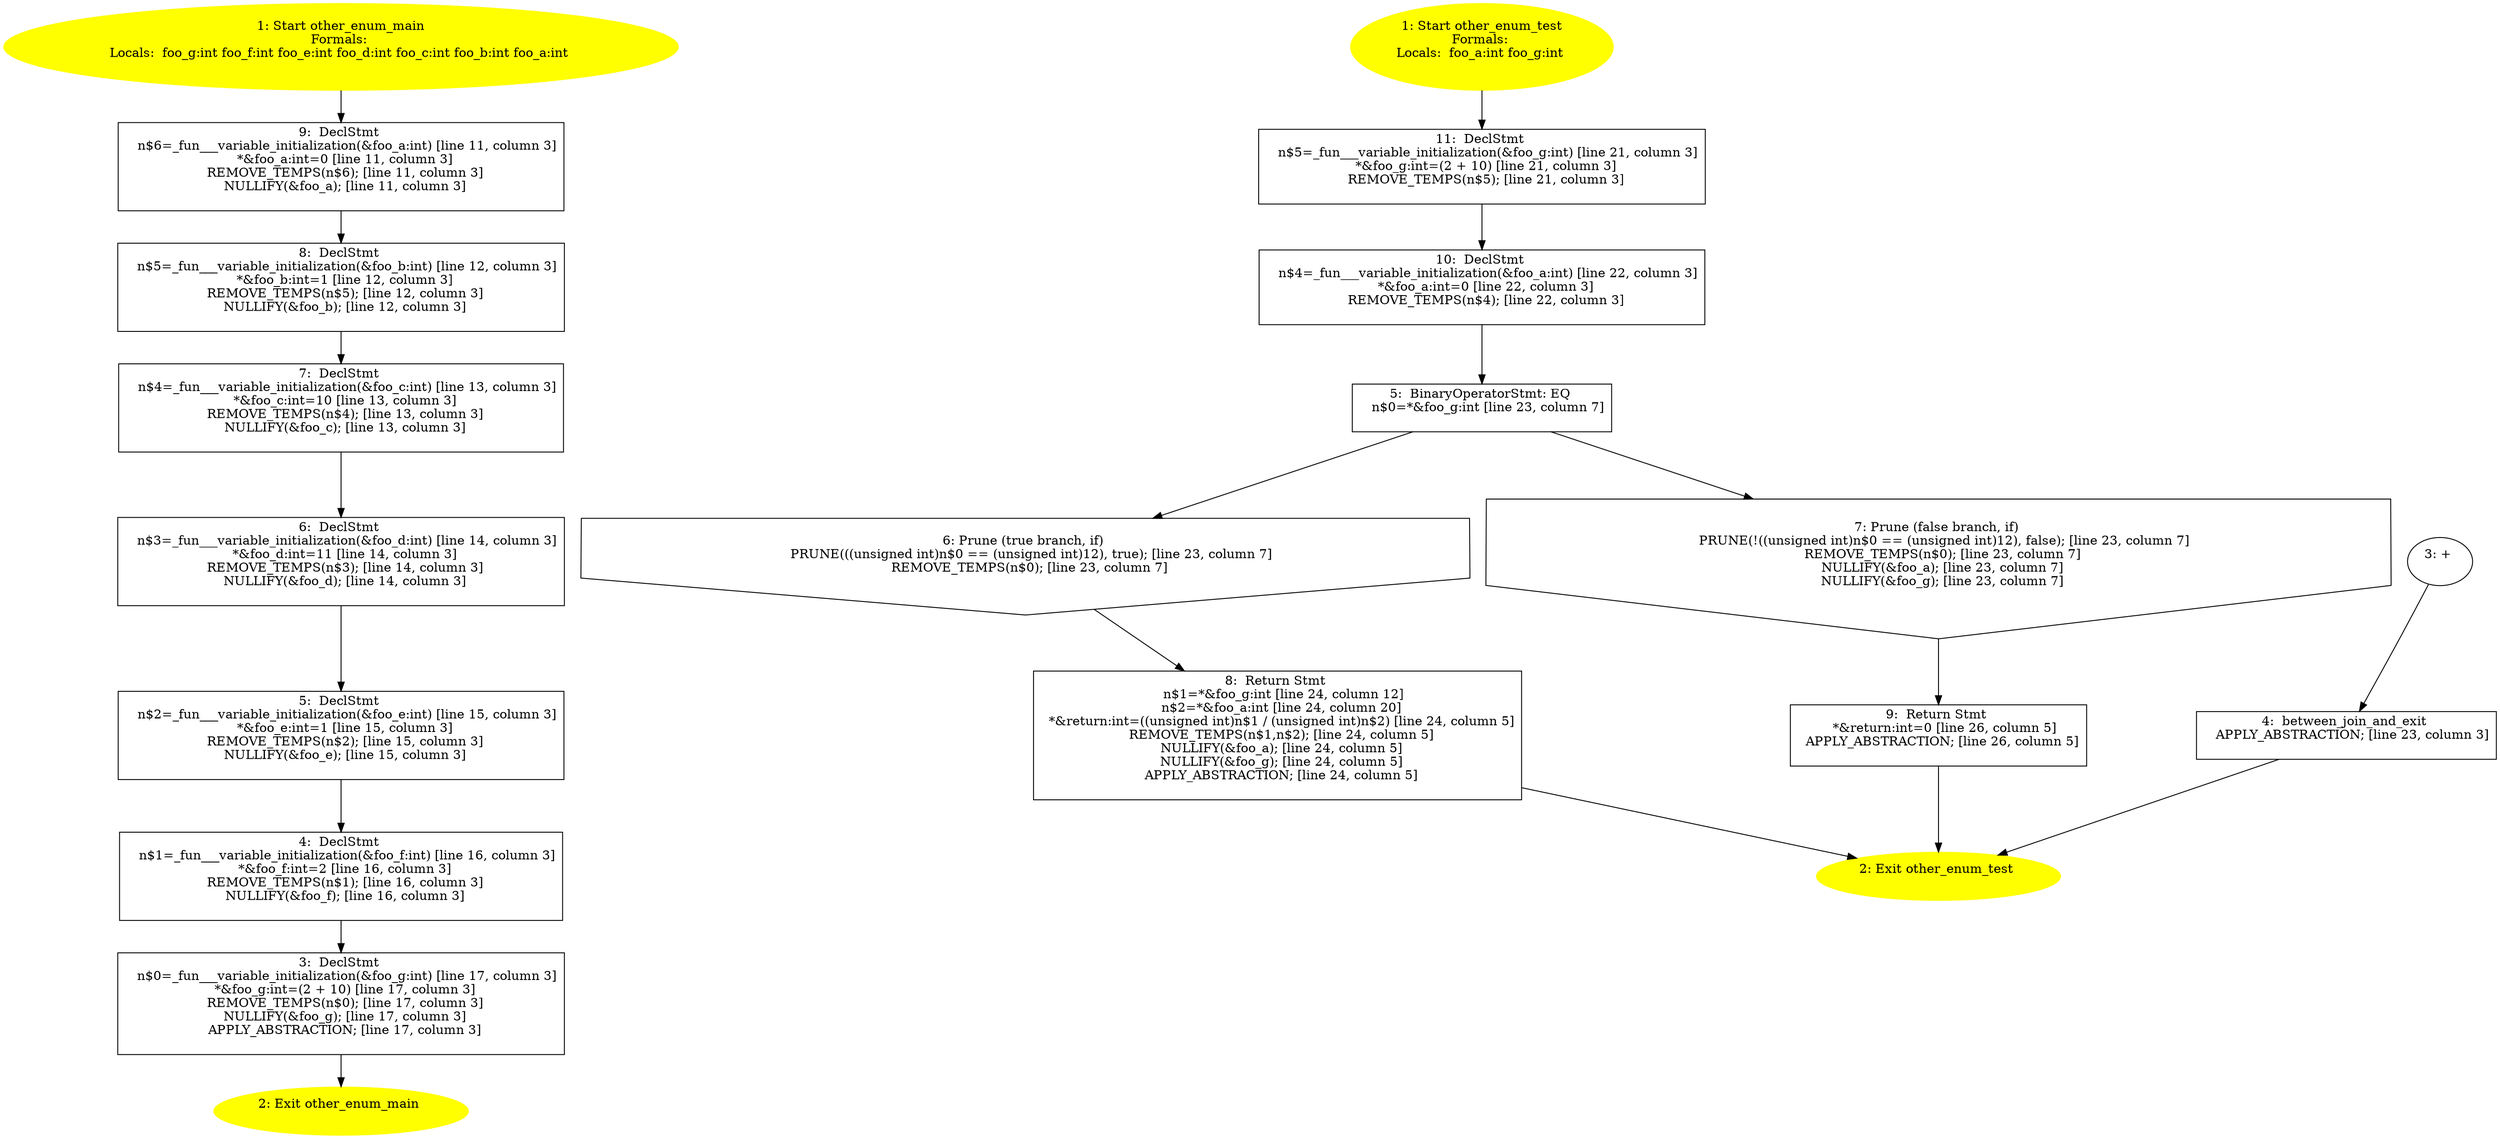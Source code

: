 /* @generated */
digraph cfg {
"other_enum_main.572f04969b0ade4902dd1faf86fac461_1" [label="1: Start other_enum_main\nFormals: \nLocals:  foo_g:int foo_f:int foo_e:int foo_d:int foo_c:int foo_b:int foo_a:int \n  " color=yellow style=filled]
	

	 "other_enum_main.572f04969b0ade4902dd1faf86fac461_1" -> "other_enum_main.572f04969b0ade4902dd1faf86fac461_9" ;
"other_enum_main.572f04969b0ade4902dd1faf86fac461_2" [label="2: Exit other_enum_main \n  " color=yellow style=filled]
	

"other_enum_main.572f04969b0ade4902dd1faf86fac461_3" [label="3:  DeclStmt \n   n$0=_fun___variable_initialization(&foo_g:int) [line 17, column 3]\n  *&foo_g:int=(2 + 10) [line 17, column 3]\n  REMOVE_TEMPS(n$0); [line 17, column 3]\n  NULLIFY(&foo_g); [line 17, column 3]\n  APPLY_ABSTRACTION; [line 17, column 3]\n " shape="box"]
	

	 "other_enum_main.572f04969b0ade4902dd1faf86fac461_3" -> "other_enum_main.572f04969b0ade4902dd1faf86fac461_2" ;
"other_enum_main.572f04969b0ade4902dd1faf86fac461_4" [label="4:  DeclStmt \n   n$1=_fun___variable_initialization(&foo_f:int) [line 16, column 3]\n  *&foo_f:int=2 [line 16, column 3]\n  REMOVE_TEMPS(n$1); [line 16, column 3]\n  NULLIFY(&foo_f); [line 16, column 3]\n " shape="box"]
	

	 "other_enum_main.572f04969b0ade4902dd1faf86fac461_4" -> "other_enum_main.572f04969b0ade4902dd1faf86fac461_3" ;
"other_enum_main.572f04969b0ade4902dd1faf86fac461_5" [label="5:  DeclStmt \n   n$2=_fun___variable_initialization(&foo_e:int) [line 15, column 3]\n  *&foo_e:int=1 [line 15, column 3]\n  REMOVE_TEMPS(n$2); [line 15, column 3]\n  NULLIFY(&foo_e); [line 15, column 3]\n " shape="box"]
	

	 "other_enum_main.572f04969b0ade4902dd1faf86fac461_5" -> "other_enum_main.572f04969b0ade4902dd1faf86fac461_4" ;
"other_enum_main.572f04969b0ade4902dd1faf86fac461_6" [label="6:  DeclStmt \n   n$3=_fun___variable_initialization(&foo_d:int) [line 14, column 3]\n  *&foo_d:int=11 [line 14, column 3]\n  REMOVE_TEMPS(n$3); [line 14, column 3]\n  NULLIFY(&foo_d); [line 14, column 3]\n " shape="box"]
	

	 "other_enum_main.572f04969b0ade4902dd1faf86fac461_6" -> "other_enum_main.572f04969b0ade4902dd1faf86fac461_5" ;
"other_enum_main.572f04969b0ade4902dd1faf86fac461_7" [label="7:  DeclStmt \n   n$4=_fun___variable_initialization(&foo_c:int) [line 13, column 3]\n  *&foo_c:int=10 [line 13, column 3]\n  REMOVE_TEMPS(n$4); [line 13, column 3]\n  NULLIFY(&foo_c); [line 13, column 3]\n " shape="box"]
	

	 "other_enum_main.572f04969b0ade4902dd1faf86fac461_7" -> "other_enum_main.572f04969b0ade4902dd1faf86fac461_6" ;
"other_enum_main.572f04969b0ade4902dd1faf86fac461_8" [label="8:  DeclStmt \n   n$5=_fun___variable_initialization(&foo_b:int) [line 12, column 3]\n  *&foo_b:int=1 [line 12, column 3]\n  REMOVE_TEMPS(n$5); [line 12, column 3]\n  NULLIFY(&foo_b); [line 12, column 3]\n " shape="box"]
	

	 "other_enum_main.572f04969b0ade4902dd1faf86fac461_8" -> "other_enum_main.572f04969b0ade4902dd1faf86fac461_7" ;
"other_enum_main.572f04969b0ade4902dd1faf86fac461_9" [label="9:  DeclStmt \n   n$6=_fun___variable_initialization(&foo_a:int) [line 11, column 3]\n  *&foo_a:int=0 [line 11, column 3]\n  REMOVE_TEMPS(n$6); [line 11, column 3]\n  NULLIFY(&foo_a); [line 11, column 3]\n " shape="box"]
	

	 "other_enum_main.572f04969b0ade4902dd1faf86fac461_9" -> "other_enum_main.572f04969b0ade4902dd1faf86fac461_8" ;
"other_enum_test.100f3583adf0259001be6c944828c44a_1" [label="1: Start other_enum_test\nFormals: \nLocals:  foo_a:int foo_g:int \n  " color=yellow style=filled]
	

	 "other_enum_test.100f3583adf0259001be6c944828c44a_1" -> "other_enum_test.100f3583adf0259001be6c944828c44a_11" ;
"other_enum_test.100f3583adf0259001be6c944828c44a_2" [label="2: Exit other_enum_test \n  " color=yellow style=filled]
	

"other_enum_test.100f3583adf0259001be6c944828c44a_3" [label="3: + \n  " ]
	

	 "other_enum_test.100f3583adf0259001be6c944828c44a_3" -> "other_enum_test.100f3583adf0259001be6c944828c44a_4" ;
"other_enum_test.100f3583adf0259001be6c944828c44a_4" [label="4:  between_join_and_exit \n   APPLY_ABSTRACTION; [line 23, column 3]\n " shape="box"]
	

	 "other_enum_test.100f3583adf0259001be6c944828c44a_4" -> "other_enum_test.100f3583adf0259001be6c944828c44a_2" ;
"other_enum_test.100f3583adf0259001be6c944828c44a_5" [label="5:  BinaryOperatorStmt: EQ \n   n$0=*&foo_g:int [line 23, column 7]\n " shape="box"]
	

	 "other_enum_test.100f3583adf0259001be6c944828c44a_5" -> "other_enum_test.100f3583adf0259001be6c944828c44a_6" ;
	 "other_enum_test.100f3583adf0259001be6c944828c44a_5" -> "other_enum_test.100f3583adf0259001be6c944828c44a_7" ;
"other_enum_test.100f3583adf0259001be6c944828c44a_6" [label="6: Prune (true branch, if) \n   PRUNE(((unsigned int)n$0 == (unsigned int)12), true); [line 23, column 7]\n  REMOVE_TEMPS(n$0); [line 23, column 7]\n " shape="invhouse"]
	

	 "other_enum_test.100f3583adf0259001be6c944828c44a_6" -> "other_enum_test.100f3583adf0259001be6c944828c44a_8" ;
"other_enum_test.100f3583adf0259001be6c944828c44a_7" [label="7: Prune (false branch, if) \n   PRUNE(!((unsigned int)n$0 == (unsigned int)12), false); [line 23, column 7]\n  REMOVE_TEMPS(n$0); [line 23, column 7]\n  NULLIFY(&foo_a); [line 23, column 7]\n  NULLIFY(&foo_g); [line 23, column 7]\n " shape="invhouse"]
	

	 "other_enum_test.100f3583adf0259001be6c944828c44a_7" -> "other_enum_test.100f3583adf0259001be6c944828c44a_9" ;
"other_enum_test.100f3583adf0259001be6c944828c44a_8" [label="8:  Return Stmt \n   n$1=*&foo_g:int [line 24, column 12]\n  n$2=*&foo_a:int [line 24, column 20]\n  *&return:int=((unsigned int)n$1 / (unsigned int)n$2) [line 24, column 5]\n  REMOVE_TEMPS(n$1,n$2); [line 24, column 5]\n  NULLIFY(&foo_a); [line 24, column 5]\n  NULLIFY(&foo_g); [line 24, column 5]\n  APPLY_ABSTRACTION; [line 24, column 5]\n " shape="box"]
	

	 "other_enum_test.100f3583adf0259001be6c944828c44a_8" -> "other_enum_test.100f3583adf0259001be6c944828c44a_2" ;
"other_enum_test.100f3583adf0259001be6c944828c44a_9" [label="9:  Return Stmt \n   *&return:int=0 [line 26, column 5]\n  APPLY_ABSTRACTION; [line 26, column 5]\n " shape="box"]
	

	 "other_enum_test.100f3583adf0259001be6c944828c44a_9" -> "other_enum_test.100f3583adf0259001be6c944828c44a_2" ;
"other_enum_test.100f3583adf0259001be6c944828c44a_10" [label="10:  DeclStmt \n   n$4=_fun___variable_initialization(&foo_a:int) [line 22, column 3]\n  *&foo_a:int=0 [line 22, column 3]\n  REMOVE_TEMPS(n$4); [line 22, column 3]\n " shape="box"]
	

	 "other_enum_test.100f3583adf0259001be6c944828c44a_10" -> "other_enum_test.100f3583adf0259001be6c944828c44a_5" ;
"other_enum_test.100f3583adf0259001be6c944828c44a_11" [label="11:  DeclStmt \n   n$5=_fun___variable_initialization(&foo_g:int) [line 21, column 3]\n  *&foo_g:int=(2 + 10) [line 21, column 3]\n  REMOVE_TEMPS(n$5); [line 21, column 3]\n " shape="box"]
	

	 "other_enum_test.100f3583adf0259001be6c944828c44a_11" -> "other_enum_test.100f3583adf0259001be6c944828c44a_10" ;
}
